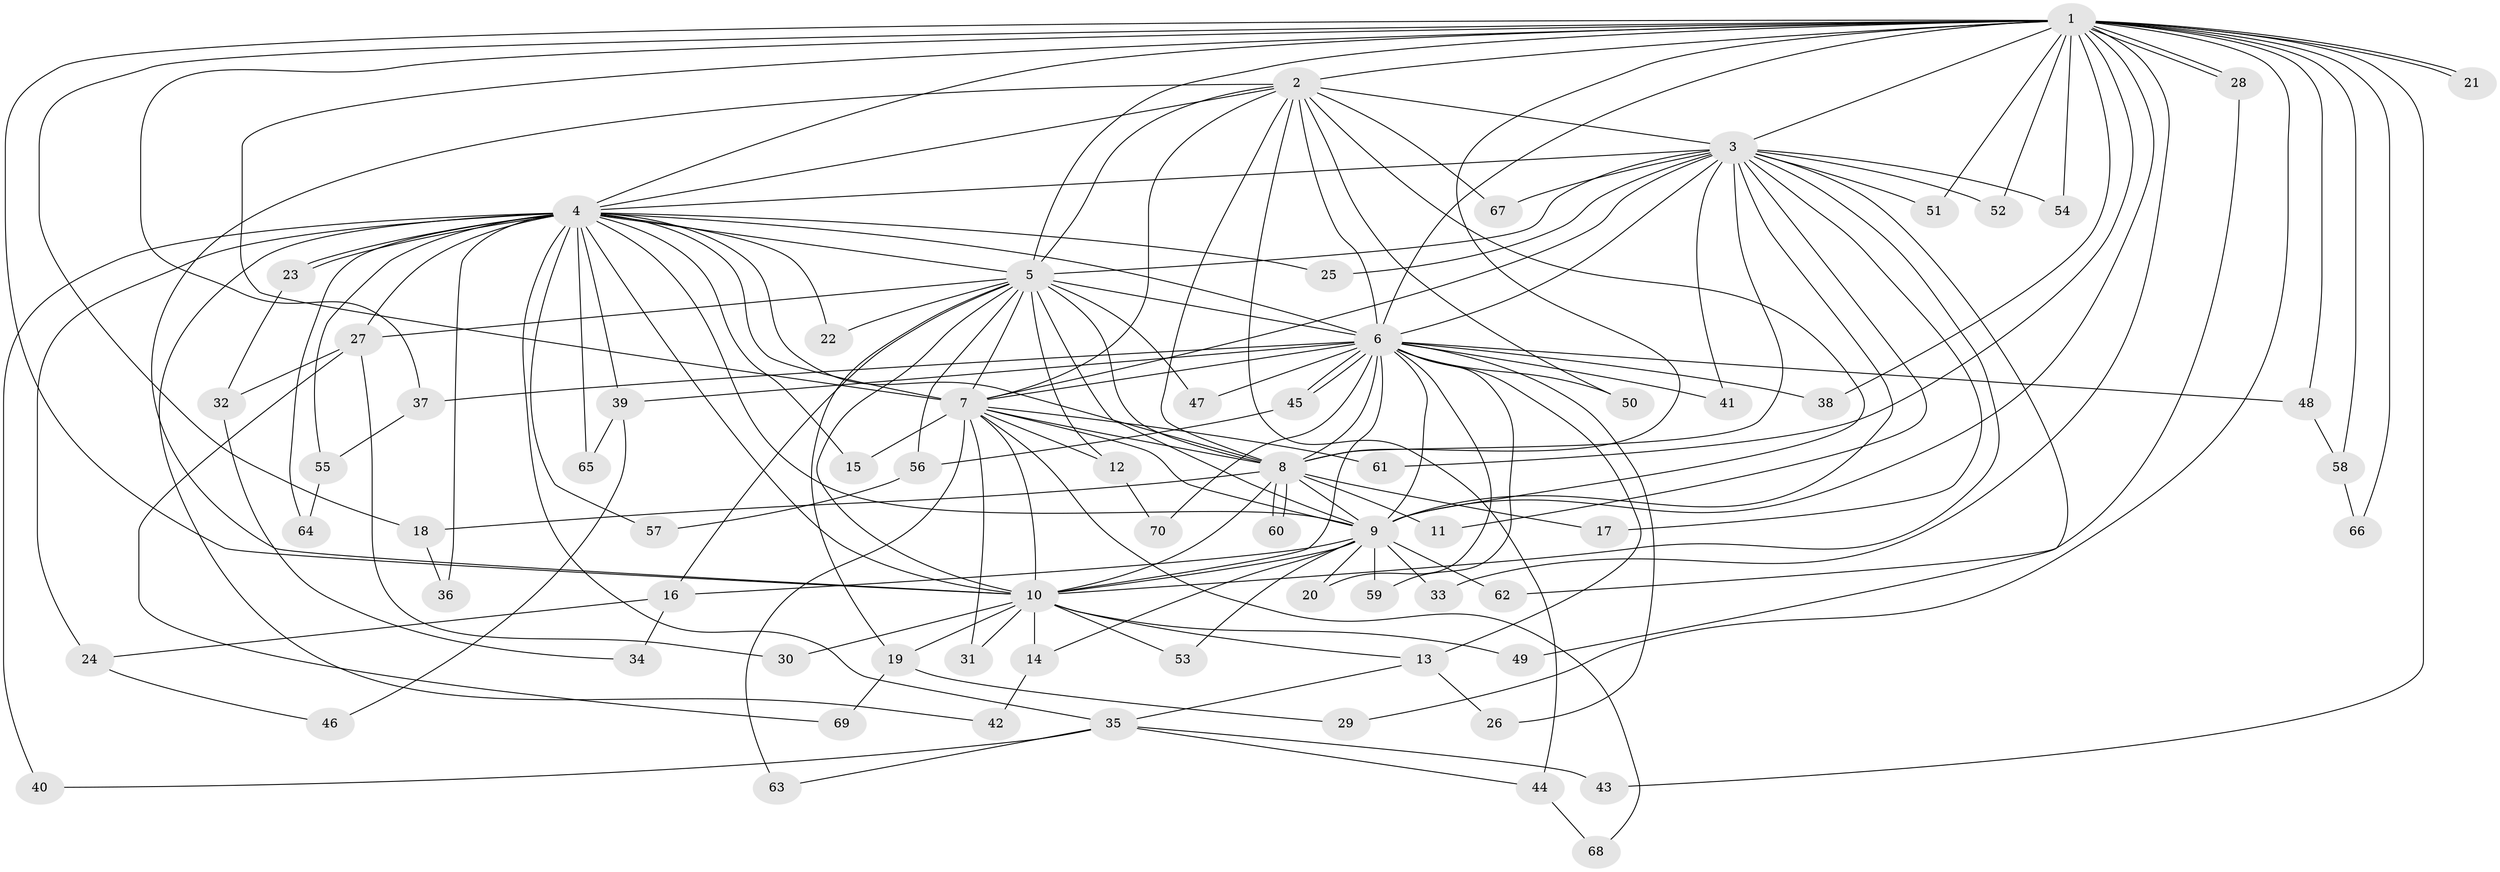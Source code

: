 // Generated by graph-tools (version 1.1) at 2025/49/03/09/25 03:49:40]
// undirected, 70 vertices, 165 edges
graph export_dot {
graph [start="1"]
  node [color=gray90,style=filled];
  1;
  2;
  3;
  4;
  5;
  6;
  7;
  8;
  9;
  10;
  11;
  12;
  13;
  14;
  15;
  16;
  17;
  18;
  19;
  20;
  21;
  22;
  23;
  24;
  25;
  26;
  27;
  28;
  29;
  30;
  31;
  32;
  33;
  34;
  35;
  36;
  37;
  38;
  39;
  40;
  41;
  42;
  43;
  44;
  45;
  46;
  47;
  48;
  49;
  50;
  51;
  52;
  53;
  54;
  55;
  56;
  57;
  58;
  59;
  60;
  61;
  62;
  63;
  64;
  65;
  66;
  67;
  68;
  69;
  70;
  1 -- 2;
  1 -- 3;
  1 -- 4;
  1 -- 5;
  1 -- 6;
  1 -- 7;
  1 -- 8;
  1 -- 9;
  1 -- 10;
  1 -- 18;
  1 -- 21;
  1 -- 21;
  1 -- 28;
  1 -- 28;
  1 -- 29;
  1 -- 33;
  1 -- 37;
  1 -- 38;
  1 -- 43;
  1 -- 48;
  1 -- 51;
  1 -- 52;
  1 -- 54;
  1 -- 58;
  1 -- 61;
  1 -- 66;
  2 -- 3;
  2 -- 4;
  2 -- 5;
  2 -- 6;
  2 -- 7;
  2 -- 8;
  2 -- 9;
  2 -- 10;
  2 -- 44;
  2 -- 50;
  2 -- 67;
  3 -- 4;
  3 -- 5;
  3 -- 6;
  3 -- 7;
  3 -- 8;
  3 -- 9;
  3 -- 10;
  3 -- 11;
  3 -- 17;
  3 -- 25;
  3 -- 41;
  3 -- 49;
  3 -- 51;
  3 -- 52;
  3 -- 54;
  3 -- 67;
  4 -- 5;
  4 -- 6;
  4 -- 7;
  4 -- 8;
  4 -- 9;
  4 -- 10;
  4 -- 15;
  4 -- 22;
  4 -- 23;
  4 -- 23;
  4 -- 24;
  4 -- 25;
  4 -- 27;
  4 -- 35;
  4 -- 36;
  4 -- 39;
  4 -- 40;
  4 -- 42;
  4 -- 55;
  4 -- 57;
  4 -- 64;
  4 -- 65;
  5 -- 6;
  5 -- 7;
  5 -- 8;
  5 -- 9;
  5 -- 10;
  5 -- 12;
  5 -- 16;
  5 -- 19;
  5 -- 22;
  5 -- 27;
  5 -- 47;
  5 -- 56;
  6 -- 7;
  6 -- 8;
  6 -- 9;
  6 -- 10;
  6 -- 13;
  6 -- 20;
  6 -- 26;
  6 -- 37;
  6 -- 38;
  6 -- 39;
  6 -- 41;
  6 -- 45;
  6 -- 45;
  6 -- 47;
  6 -- 48;
  6 -- 50;
  6 -- 59;
  6 -- 70;
  7 -- 8;
  7 -- 9;
  7 -- 10;
  7 -- 12;
  7 -- 15;
  7 -- 31;
  7 -- 61;
  7 -- 63;
  7 -- 68;
  8 -- 9;
  8 -- 10;
  8 -- 11;
  8 -- 17;
  8 -- 18;
  8 -- 60;
  8 -- 60;
  9 -- 10;
  9 -- 14;
  9 -- 16;
  9 -- 20;
  9 -- 33;
  9 -- 53;
  9 -- 59;
  9 -- 62;
  10 -- 13;
  10 -- 14;
  10 -- 19;
  10 -- 30;
  10 -- 31;
  10 -- 49;
  10 -- 53;
  12 -- 70;
  13 -- 26;
  13 -- 35;
  14 -- 42;
  16 -- 24;
  16 -- 34;
  18 -- 36;
  19 -- 29;
  19 -- 69;
  23 -- 32;
  24 -- 46;
  27 -- 30;
  27 -- 32;
  27 -- 69;
  28 -- 62;
  32 -- 34;
  35 -- 40;
  35 -- 43;
  35 -- 44;
  35 -- 63;
  37 -- 55;
  39 -- 46;
  39 -- 65;
  44 -- 68;
  45 -- 56;
  48 -- 58;
  55 -- 64;
  56 -- 57;
  58 -- 66;
}
